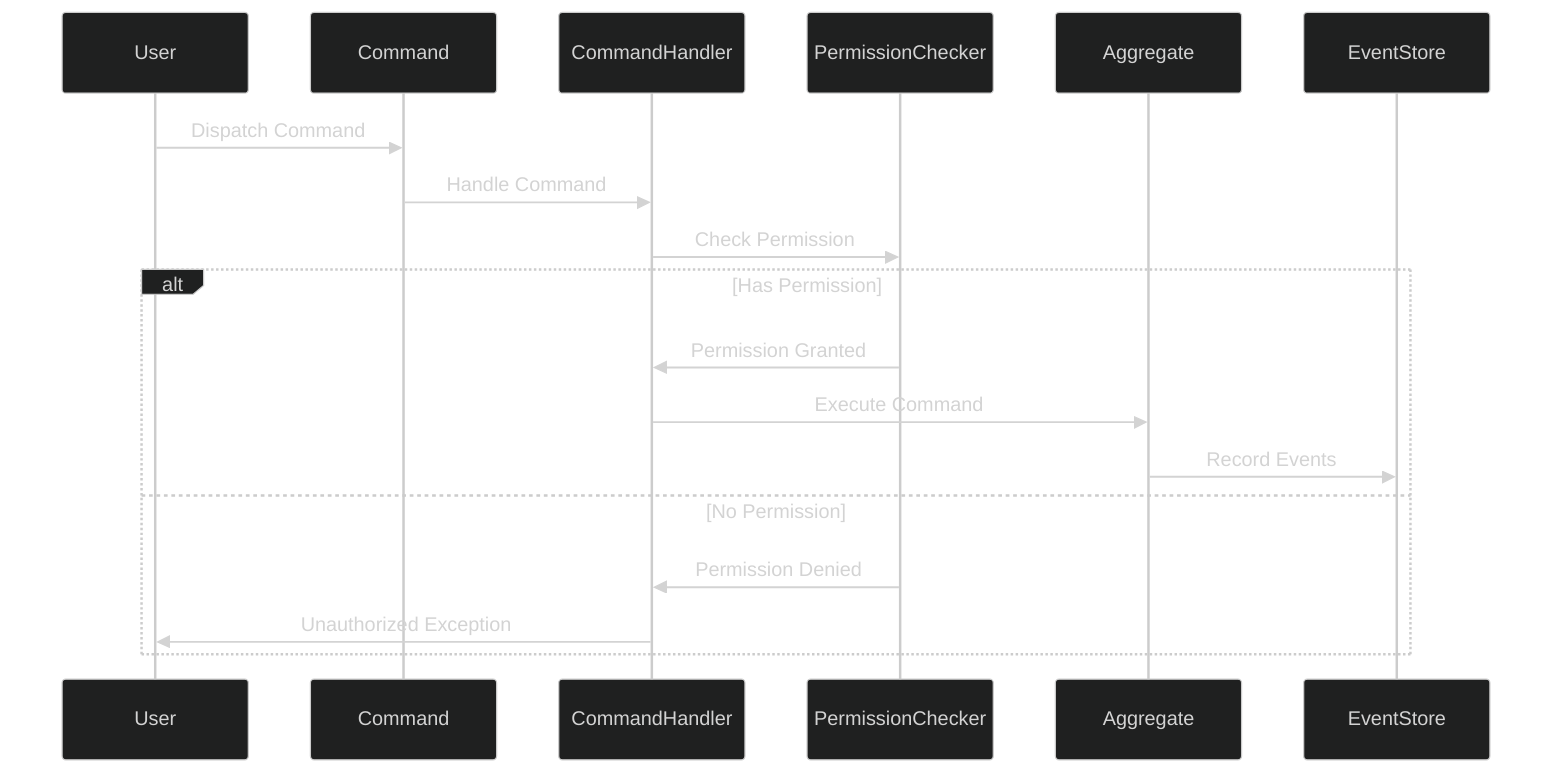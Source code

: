 %%{init: {'theme': 'dark', 'themeVariables': { 'primaryColor': '#2a2a2a', 'primaryTextColor': '#ffffff', 'primaryBorderColor': '#555555', 'lineColor': '#999999', 'secondaryColor': '#252525', 'tertiaryColor': '#333333' }}}%%
sequenceDiagram
    participant User
    participant Command
    participant CommandHandler
    participant PermissionChecker
    participant Aggregate
    participant EventStore
    
    User->>Command: Dispatch Command
    Command->>CommandHandler: Handle Command
    CommandHandler->>PermissionChecker: Check Permission
    alt Has Permission
        PermissionChecker->>CommandHandler: Permission Granted
        CommandHandler->>Aggregate: Execute Command
        Aggregate->>EventStore: Record Events
    else No Permission
        PermissionChecker->>CommandHandler: Permission Denied
        CommandHandler->>User: Unauthorized Exception
    end